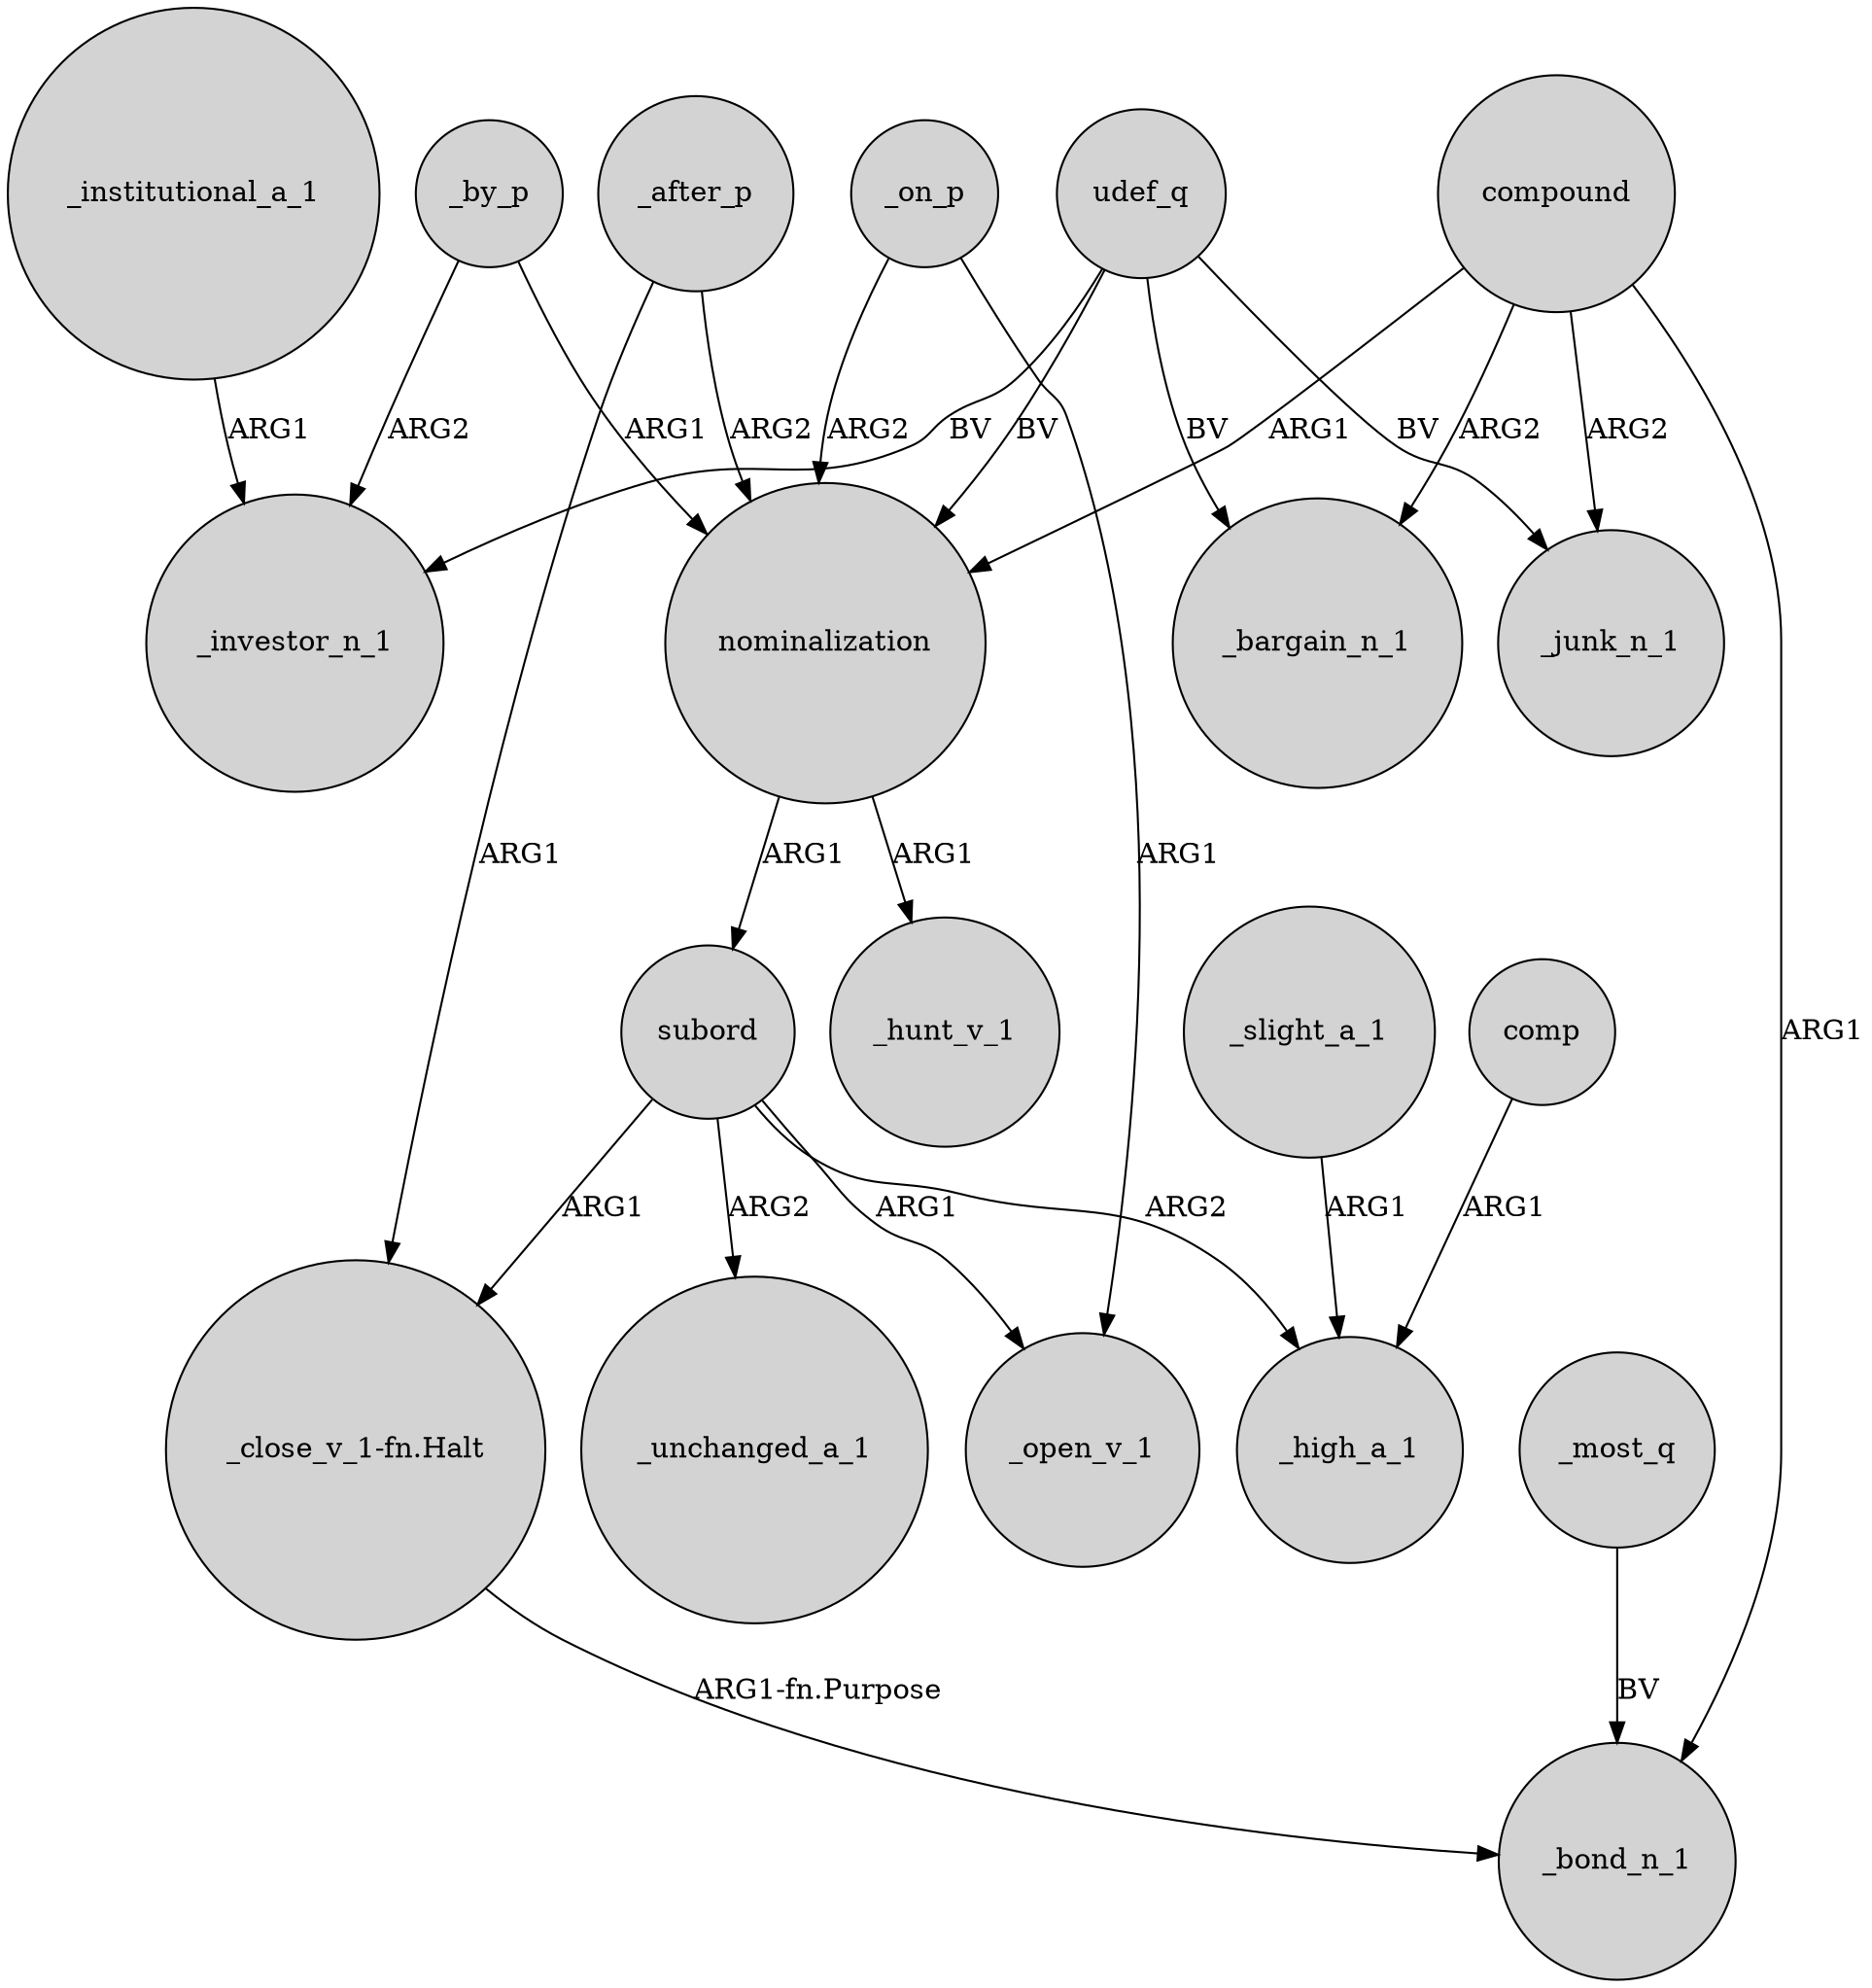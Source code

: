 digraph {
	node [shape=circle style=filled]
	_by_p -> _investor_n_1 [label=ARG2]
	_on_p -> _open_v_1 [label=ARG1]
	_on_p -> nominalization [label=ARG2]
	subord -> _unchanged_a_1 [label=ARG2]
	_after_p -> "_close_v_1-fn.Halt" [label=ARG1]
	udef_q -> nominalization [label=BV]
	subord -> "_close_v_1-fn.Halt" [label=ARG1]
	compound -> _bond_n_1 [label=ARG1]
	_most_q -> _bond_n_1 [label=BV]
	nominalization -> subord [label=ARG1]
	compound -> _junk_n_1 [label=ARG2]
	udef_q -> _bargain_n_1 [label=BV]
	subord -> _open_v_1 [label=ARG1]
	_slight_a_1 -> _high_a_1 [label=ARG1]
	_after_p -> nominalization [label=ARG2]
	compound -> nominalization [label=ARG1]
	subord -> _high_a_1 [label=ARG2]
	comp -> _high_a_1 [label=ARG1]
	_by_p -> nominalization [label=ARG1]
	"_close_v_1-fn.Halt" -> _bond_n_1 [label="ARG1-fn.Purpose"]
	udef_q -> _junk_n_1 [label=BV]
	nominalization -> _hunt_v_1 [label=ARG1]
	udef_q -> _investor_n_1 [label=BV]
	_institutional_a_1 -> _investor_n_1 [label=ARG1]
	compound -> _bargain_n_1 [label=ARG2]
}
